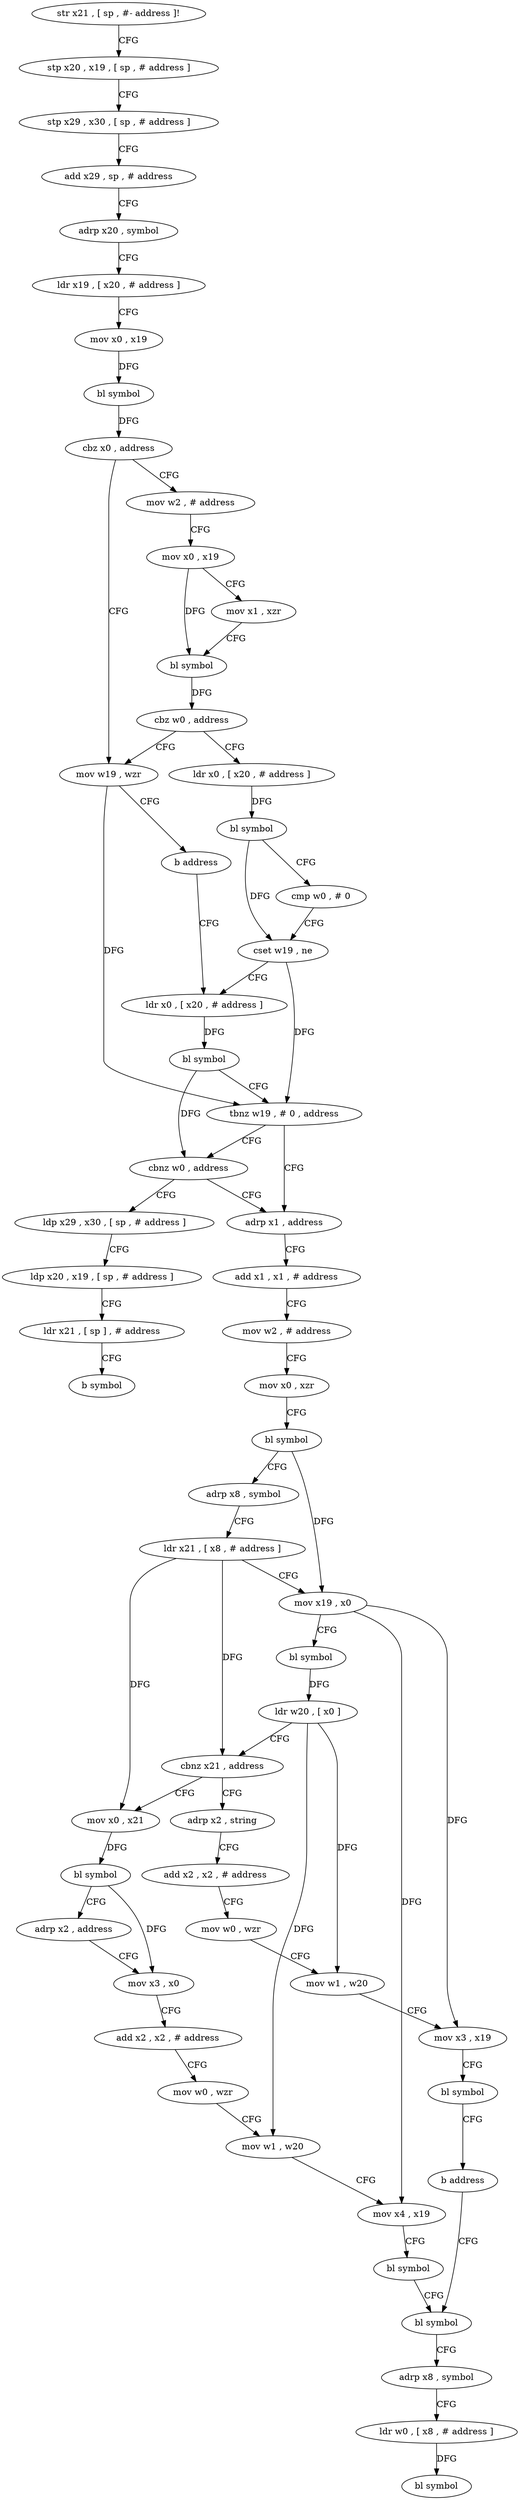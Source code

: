 digraph "func" {
"4212144" [label = "str x21 , [ sp , #- address ]!" ]
"4212148" [label = "stp x20 , x19 , [ sp , # address ]" ]
"4212152" [label = "stp x29 , x30 , [ sp , # address ]" ]
"4212156" [label = "add x29 , sp , # address" ]
"4212160" [label = "adrp x20 , symbol" ]
"4212164" [label = "ldr x19 , [ x20 , # address ]" ]
"4212168" [label = "mov x0 , x19" ]
"4212172" [label = "bl symbol" ]
"4212176" [label = "cbz x0 , address" ]
"4212200" [label = "mov w19 , wzr" ]
"4212180" [label = "mov w2 , # address" ]
"4212204" [label = "b address" ]
"4212224" [label = "ldr x0 , [ x20 , # address ]" ]
"4212184" [label = "mov x0 , x19" ]
"4212188" [label = "mov x1 , xzr" ]
"4212192" [label = "bl symbol" ]
"4212196" [label = "cbz w0 , address" ]
"4212208" [label = "ldr x0 , [ x20 , # address ]" ]
"4212228" [label = "bl symbol" ]
"4212232" [label = "tbnz w19 , # 0 , address" ]
"4212256" [label = "adrp x1 , address" ]
"4212236" [label = "cbnz w0 , address" ]
"4212212" [label = "bl symbol" ]
"4212216" [label = "cmp w0 , # 0" ]
"4212220" [label = "cset w19 , ne" ]
"4212260" [label = "add x1 , x1 , # address" ]
"4212264" [label = "mov w2 , # address" ]
"4212268" [label = "mov x0 , xzr" ]
"4212272" [label = "bl symbol" ]
"4212276" [label = "adrp x8 , symbol" ]
"4212280" [label = "ldr x21 , [ x8 , # address ]" ]
"4212284" [label = "mov x19 , x0" ]
"4212288" [label = "bl symbol" ]
"4212292" [label = "ldr w20 , [ x0 ]" ]
"4212296" [label = "cbnz x21 , address" ]
"4212328" [label = "mov x0 , x21" ]
"4212300" [label = "adrp x2 , string" ]
"4212240" [label = "ldp x29 , x30 , [ sp , # address ]" ]
"4212332" [label = "bl symbol" ]
"4212336" [label = "adrp x2 , address" ]
"4212340" [label = "mov x3 , x0" ]
"4212344" [label = "add x2 , x2 , # address" ]
"4212348" [label = "mov w0 , wzr" ]
"4212352" [label = "mov w1 , w20" ]
"4212356" [label = "mov x4 , x19" ]
"4212360" [label = "bl symbol" ]
"4212364" [label = "bl symbol" ]
"4212304" [label = "add x2 , x2 , # address" ]
"4212308" [label = "mov w0 , wzr" ]
"4212312" [label = "mov w1 , w20" ]
"4212316" [label = "mov x3 , x19" ]
"4212320" [label = "bl symbol" ]
"4212324" [label = "b address" ]
"4212244" [label = "ldp x20 , x19 , [ sp , # address ]" ]
"4212248" [label = "ldr x21 , [ sp ] , # address" ]
"4212252" [label = "b symbol" ]
"4212368" [label = "adrp x8 , symbol" ]
"4212372" [label = "ldr w0 , [ x8 , # address ]" ]
"4212376" [label = "bl symbol" ]
"4212144" -> "4212148" [ label = "CFG" ]
"4212148" -> "4212152" [ label = "CFG" ]
"4212152" -> "4212156" [ label = "CFG" ]
"4212156" -> "4212160" [ label = "CFG" ]
"4212160" -> "4212164" [ label = "CFG" ]
"4212164" -> "4212168" [ label = "CFG" ]
"4212168" -> "4212172" [ label = "DFG" ]
"4212172" -> "4212176" [ label = "DFG" ]
"4212176" -> "4212200" [ label = "CFG" ]
"4212176" -> "4212180" [ label = "CFG" ]
"4212200" -> "4212204" [ label = "CFG" ]
"4212200" -> "4212232" [ label = "DFG" ]
"4212180" -> "4212184" [ label = "CFG" ]
"4212204" -> "4212224" [ label = "CFG" ]
"4212224" -> "4212228" [ label = "DFG" ]
"4212184" -> "4212188" [ label = "CFG" ]
"4212184" -> "4212192" [ label = "DFG" ]
"4212188" -> "4212192" [ label = "CFG" ]
"4212192" -> "4212196" [ label = "DFG" ]
"4212196" -> "4212208" [ label = "CFG" ]
"4212196" -> "4212200" [ label = "CFG" ]
"4212208" -> "4212212" [ label = "DFG" ]
"4212228" -> "4212232" [ label = "CFG" ]
"4212228" -> "4212236" [ label = "DFG" ]
"4212232" -> "4212256" [ label = "CFG" ]
"4212232" -> "4212236" [ label = "CFG" ]
"4212256" -> "4212260" [ label = "CFG" ]
"4212236" -> "4212256" [ label = "CFG" ]
"4212236" -> "4212240" [ label = "CFG" ]
"4212212" -> "4212216" [ label = "CFG" ]
"4212212" -> "4212220" [ label = "DFG" ]
"4212216" -> "4212220" [ label = "CFG" ]
"4212220" -> "4212224" [ label = "CFG" ]
"4212220" -> "4212232" [ label = "DFG" ]
"4212260" -> "4212264" [ label = "CFG" ]
"4212264" -> "4212268" [ label = "CFG" ]
"4212268" -> "4212272" [ label = "CFG" ]
"4212272" -> "4212276" [ label = "CFG" ]
"4212272" -> "4212284" [ label = "DFG" ]
"4212276" -> "4212280" [ label = "CFG" ]
"4212280" -> "4212284" [ label = "CFG" ]
"4212280" -> "4212296" [ label = "DFG" ]
"4212280" -> "4212328" [ label = "DFG" ]
"4212284" -> "4212288" [ label = "CFG" ]
"4212284" -> "4212356" [ label = "DFG" ]
"4212284" -> "4212316" [ label = "DFG" ]
"4212288" -> "4212292" [ label = "DFG" ]
"4212292" -> "4212296" [ label = "CFG" ]
"4212292" -> "4212352" [ label = "DFG" ]
"4212292" -> "4212312" [ label = "DFG" ]
"4212296" -> "4212328" [ label = "CFG" ]
"4212296" -> "4212300" [ label = "CFG" ]
"4212328" -> "4212332" [ label = "DFG" ]
"4212300" -> "4212304" [ label = "CFG" ]
"4212240" -> "4212244" [ label = "CFG" ]
"4212332" -> "4212336" [ label = "CFG" ]
"4212332" -> "4212340" [ label = "DFG" ]
"4212336" -> "4212340" [ label = "CFG" ]
"4212340" -> "4212344" [ label = "CFG" ]
"4212344" -> "4212348" [ label = "CFG" ]
"4212348" -> "4212352" [ label = "CFG" ]
"4212352" -> "4212356" [ label = "CFG" ]
"4212356" -> "4212360" [ label = "CFG" ]
"4212360" -> "4212364" [ label = "CFG" ]
"4212364" -> "4212368" [ label = "CFG" ]
"4212304" -> "4212308" [ label = "CFG" ]
"4212308" -> "4212312" [ label = "CFG" ]
"4212312" -> "4212316" [ label = "CFG" ]
"4212316" -> "4212320" [ label = "CFG" ]
"4212320" -> "4212324" [ label = "CFG" ]
"4212324" -> "4212364" [ label = "CFG" ]
"4212244" -> "4212248" [ label = "CFG" ]
"4212248" -> "4212252" [ label = "CFG" ]
"4212368" -> "4212372" [ label = "CFG" ]
"4212372" -> "4212376" [ label = "DFG" ]
}
